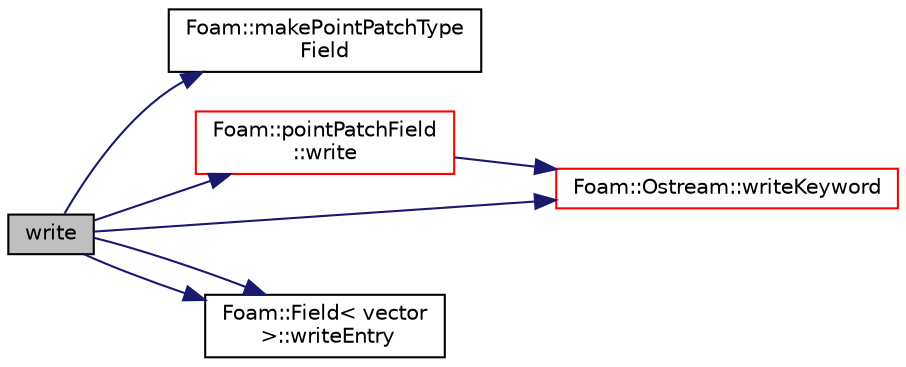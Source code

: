 digraph "write"
{
  bgcolor="transparent";
  edge [fontname="Helvetica",fontsize="10",labelfontname="Helvetica",labelfontsize="10"];
  node [fontname="Helvetica",fontsize="10",shape=record];
  rankdir="LR";
  Node1 [label="write",height=0.2,width=0.4,color="black", fillcolor="grey75", style="filled", fontcolor="black"];
  Node1 -> Node2 [color="midnightblue",fontsize="10",style="solid",fontname="Helvetica"];
  Node2 [label="Foam::makePointPatchType\lField",height=0.2,width=0.4,color="black",URL="$a10909.html#a0f203d1b2afeb748ca75896bf3597dbe"];
  Node1 -> Node3 [color="midnightblue",fontsize="10",style="solid",fontname="Helvetica"];
  Node3 [label="Foam::pointPatchField\l::write",height=0.2,width=0.4,color="red",URL="$a01936.html#a0941061ad5a26be83b4107d05750ace6",tooltip="Write. "];
  Node3 -> Node4 [color="midnightblue",fontsize="10",style="solid",fontname="Helvetica"];
  Node4 [label="Foam::Ostream::writeKeyword",height=0.2,width=0.4,color="red",URL="$a01781.html#a3c58b2bb9174ea3c4a5fa58095d1290e",tooltip="Write the keyword followed by an appropriate indentation. "];
  Node1 -> Node5 [color="midnightblue",fontsize="10",style="solid",fontname="Helvetica"];
  Node5 [label="Foam::Field\< vector\l \>::writeEntry",height=0.2,width=0.4,color="black",URL="$a00765.html#a37ca48bb95f2d19dd4468d303314fe3c",tooltip="Write the field as a dictionary entry. "];
  Node1 -> Node5 [color="midnightblue",fontsize="10",style="solid",fontname="Helvetica"];
  Node1 -> Node4 [color="midnightblue",fontsize="10",style="solid",fontname="Helvetica"];
}
